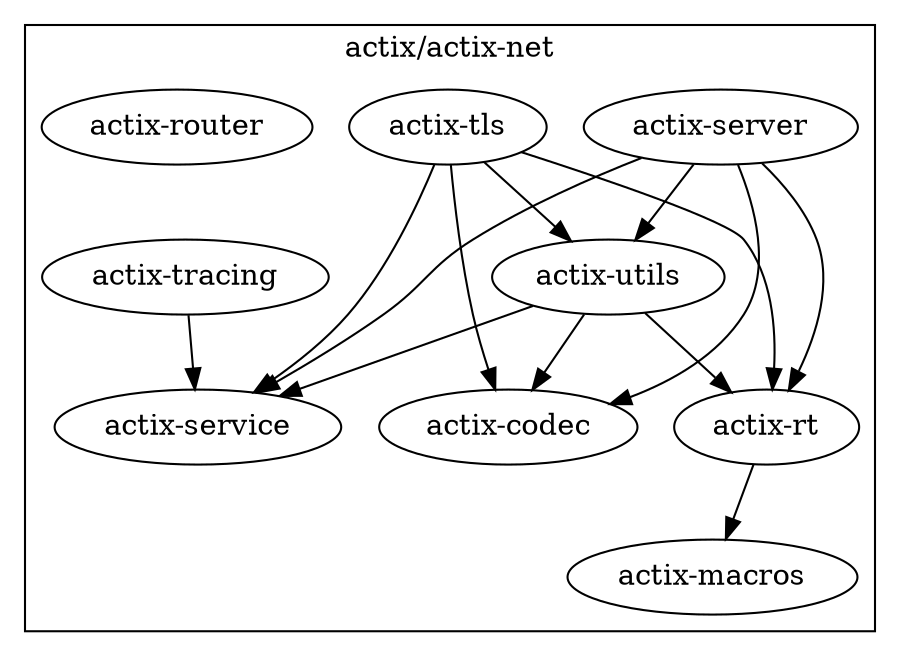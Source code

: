 digraph {
    subgraph cluster_net {
        label="actix/actix-net";
        "actix-codec"
        "actix-macros"
        "actix-rt"
        "actix-server"
        "actix-service"
        "actix-tls"
        "actix-tracing"
        "actix-utils"
        "actix-router"
    }

    "actix-utils" -> { "actix-service" "actix-rt" "actix-codec" }
    "actix-tracing" -> { "actix-service" }
    "actix-tls" -> { "actix-service" "actix-codec" "actix-utils" "actix-rt" }
    "actix-server" -> { "actix-service" "actix-rt" "actix-codec" "actix-utils" }
    "actix-rt" -> { "actix-macros" }
}
